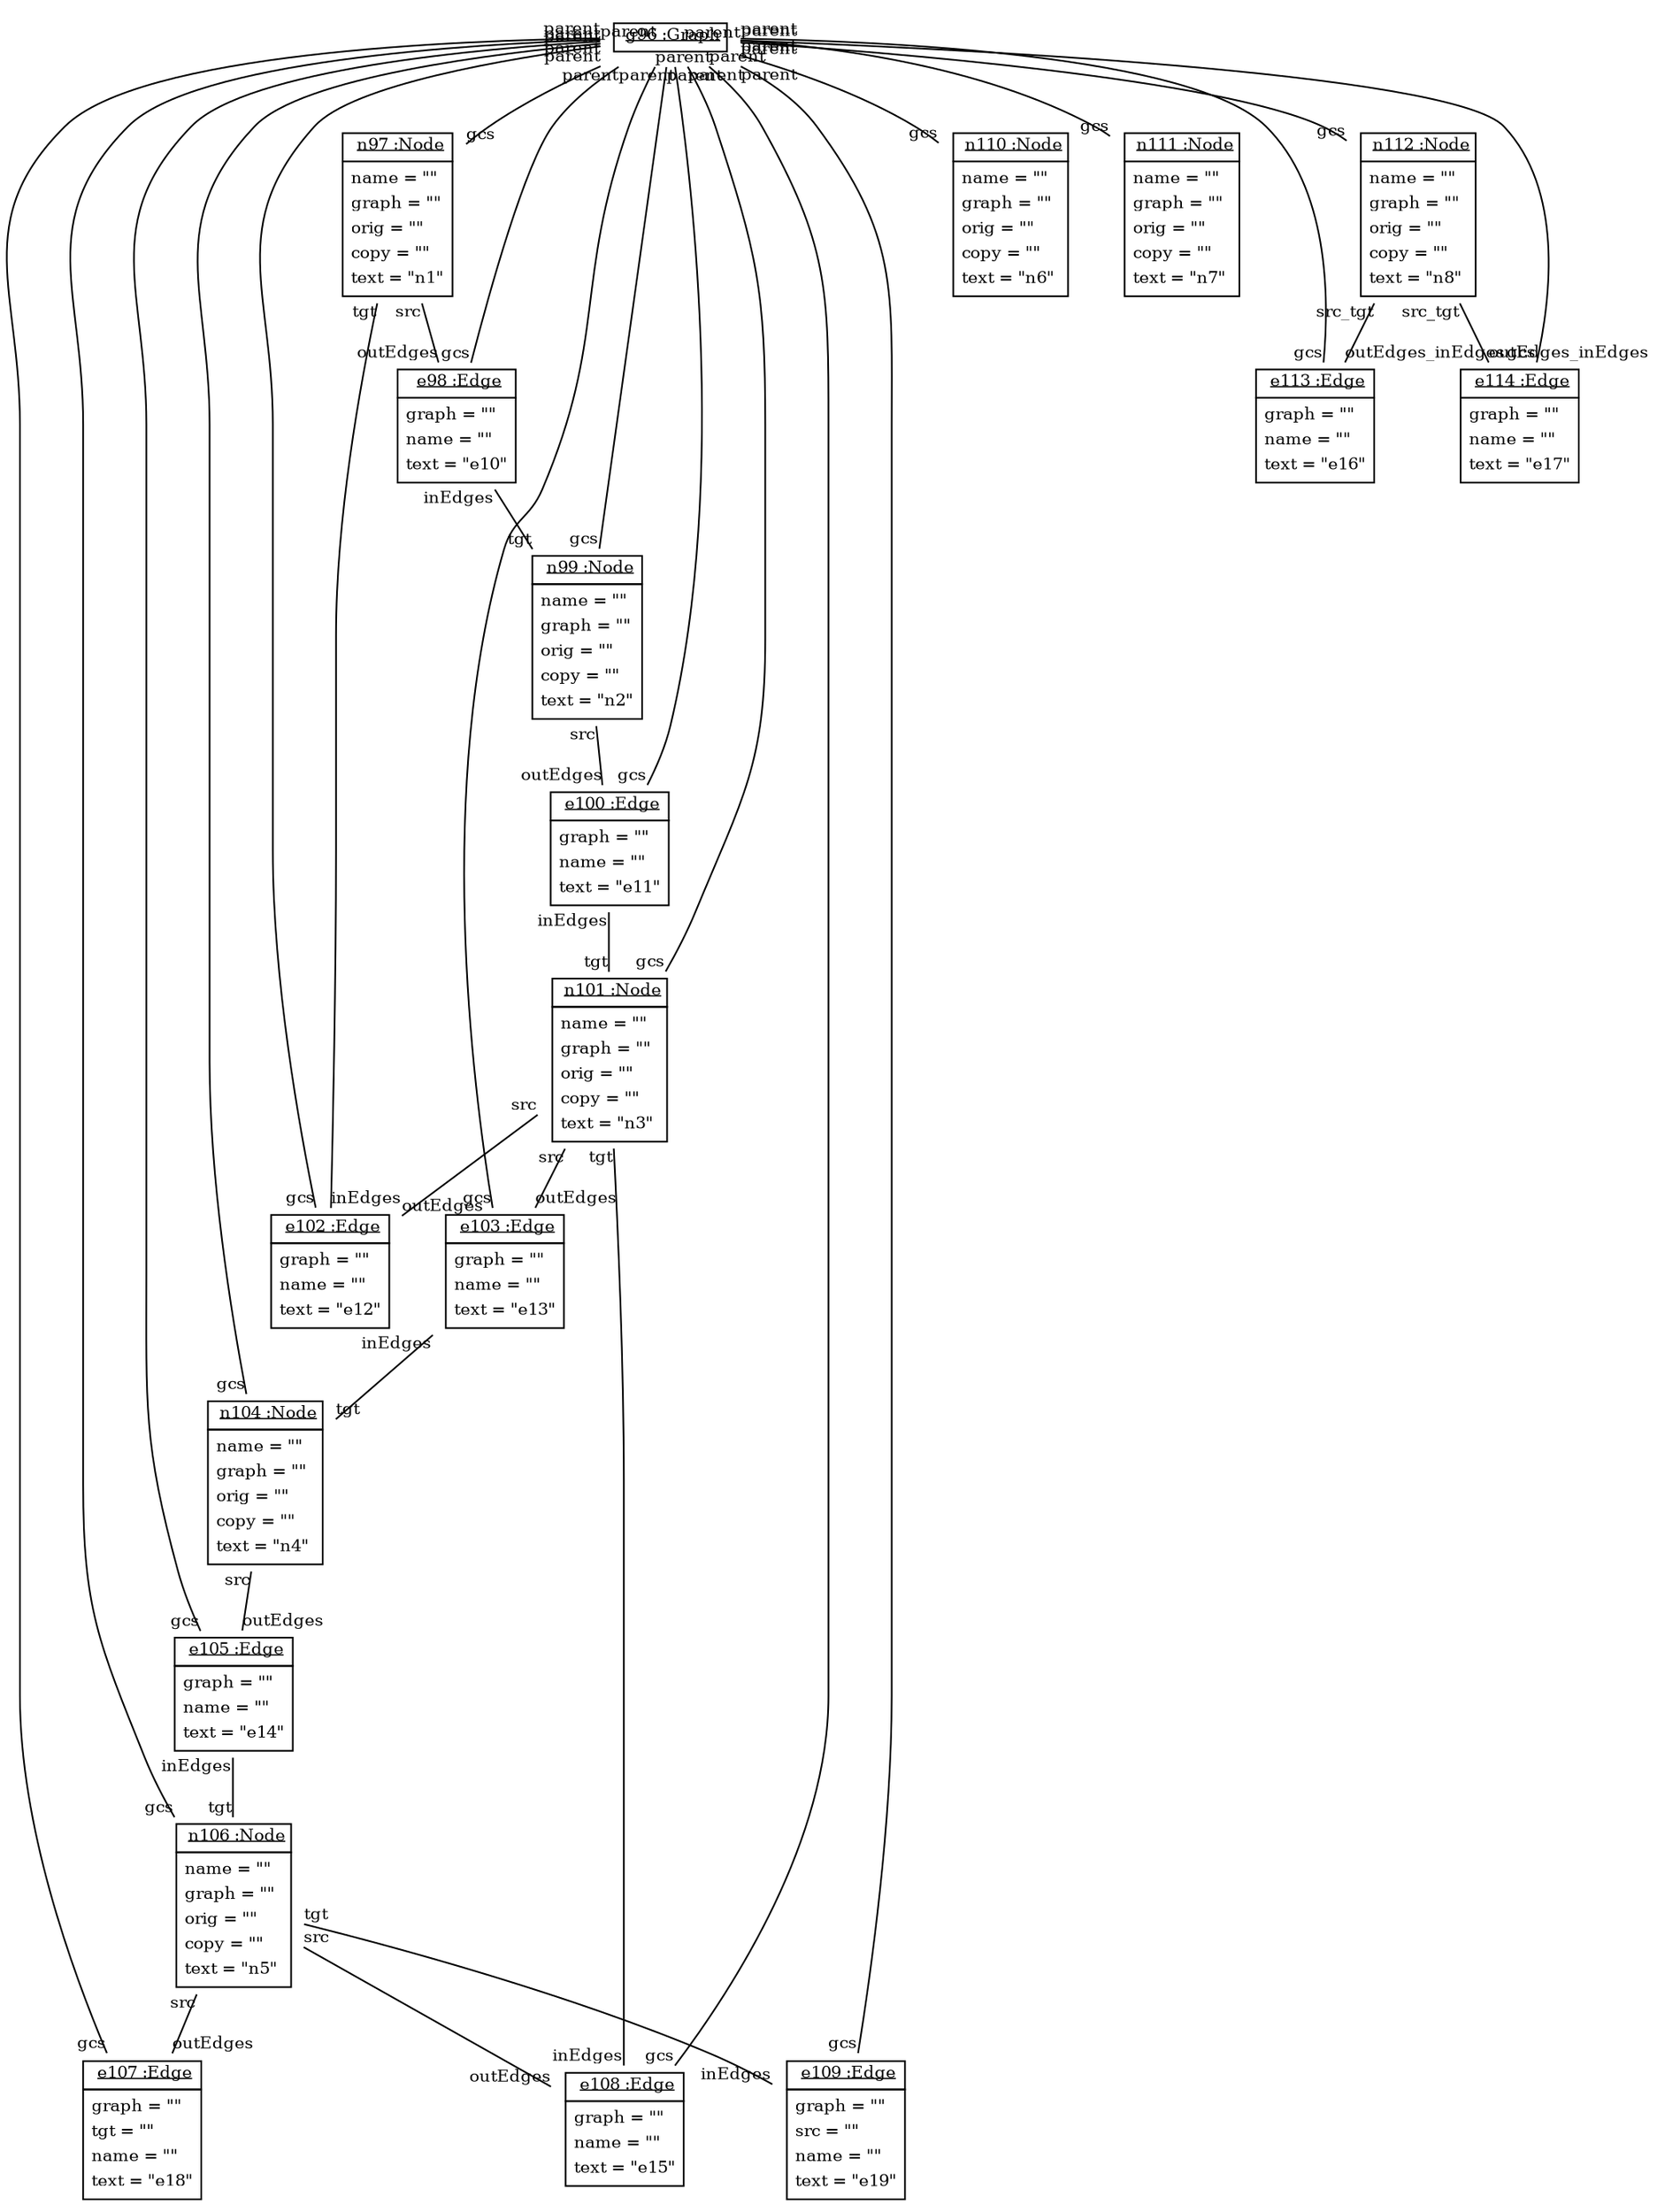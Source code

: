 graph ObjectDiagram {
   node [shape = none, fontsize = 10];
   edge [fontsize = 10];
   compound=true;

g96 [label=<<table border='0' cellborder='1' cellspacing='0'> <tr> <td href="../examples/org/sdmlib/examples/helloworld/Graph.java"> <u>g96 :Graph</u></td></tr></table>>];
n97 [label=<<table border='0' cellborder='1' cellspacing='0'> <tr> <td href="../examples/org/sdmlib/examples/helloworld/Node.java"> <u>n97 :Node</u></td></tr><tr><td><table border='0' cellborder='0' cellspacing='0'><tr><td align='left'>name = ""</td></tr><tr><td align='left'>graph = ""</td></tr><tr><td align='left'>orig = ""</td></tr><tr><td align='left'>copy = ""</td></tr><tr><td align='left'>text = "n1"</td></tr></table></td></tr></table>>];
e98 [label=<<table border='0' cellborder='1' cellspacing='0'> <tr> <td href="../examples/org/sdmlib/examples/helloworld/Edge.java"> <u>e98 :Edge</u></td></tr><tr><td><table border='0' cellborder='0' cellspacing='0'><tr><td align='left'>graph = ""</td></tr><tr><td align='left'>name = ""</td></tr><tr><td align='left'>text = "e10"</td></tr></table></td></tr></table>>];
n99 [label=<<table border='0' cellborder='1' cellspacing='0'> <tr> <td href="../examples/org/sdmlib/examples/helloworld/Node.java"> <u>n99 :Node</u></td></tr><tr><td><table border='0' cellborder='0' cellspacing='0'><tr><td align='left'>name = ""</td></tr><tr><td align='left'>graph = ""</td></tr><tr><td align='left'>orig = ""</td></tr><tr><td align='left'>copy = ""</td></tr><tr><td align='left'>text = "n2"</td></tr></table></td></tr></table>>];
e100 [label=<<table border='0' cellborder='1' cellspacing='0'> <tr> <td href="../examples/org/sdmlib/examples/helloworld/Edge.java"> <u>e100 :Edge</u></td></tr><tr><td><table border='0' cellborder='0' cellspacing='0'><tr><td align='left'>graph = ""</td></tr><tr><td align='left'>name = ""</td></tr><tr><td align='left'>text = "e11"</td></tr></table></td></tr></table>>];
n101 [label=<<table border='0' cellborder='1' cellspacing='0'> <tr> <td href="../examples/org/sdmlib/examples/helloworld/Node.java"> <u>n101 :Node</u></td></tr><tr><td><table border='0' cellborder='0' cellspacing='0'><tr><td align='left'>name = ""</td></tr><tr><td align='left'>graph = ""</td></tr><tr><td align='left'>orig = ""</td></tr><tr><td align='left'>copy = ""</td></tr><tr><td align='left'>text = "n3"</td></tr></table></td></tr></table>>];
e102 [label=<<table border='0' cellborder='1' cellspacing='0'> <tr> <td href="../examples/org/sdmlib/examples/helloworld/Edge.java"> <u>e102 :Edge</u></td></tr><tr><td><table border='0' cellborder='0' cellspacing='0'><tr><td align='left'>graph = ""</td></tr><tr><td align='left'>name = ""</td></tr><tr><td align='left'>text = "e12"</td></tr></table></td></tr></table>>];
e103 [label=<<table border='0' cellborder='1' cellspacing='0'> <tr> <td href="../examples/org/sdmlib/examples/helloworld/Edge.java"> <u>e103 :Edge</u></td></tr><tr><td><table border='0' cellborder='0' cellspacing='0'><tr><td align='left'>graph = ""</td></tr><tr><td align='left'>name = ""</td></tr><tr><td align='left'>text = "e13"</td></tr></table></td></tr></table>>];
n104 [label=<<table border='0' cellborder='1' cellspacing='0'> <tr> <td href="../examples/org/sdmlib/examples/helloworld/Node.java"> <u>n104 :Node</u></td></tr><tr><td><table border='0' cellborder='0' cellspacing='0'><tr><td align='left'>name = ""</td></tr><tr><td align='left'>graph = ""</td></tr><tr><td align='left'>orig = ""</td></tr><tr><td align='left'>copy = ""</td></tr><tr><td align='left'>text = "n4"</td></tr></table></td></tr></table>>];
e105 [label=<<table border='0' cellborder='1' cellspacing='0'> <tr> <td href="../examples/org/sdmlib/examples/helloworld/Edge.java"> <u>e105 :Edge</u></td></tr><tr><td><table border='0' cellborder='0' cellspacing='0'><tr><td align='left'>graph = ""</td></tr><tr><td align='left'>name = ""</td></tr><tr><td align='left'>text = "e14"</td></tr></table></td></tr></table>>];
n106 [label=<<table border='0' cellborder='1' cellspacing='0'> <tr> <td href="../examples/org/sdmlib/examples/helloworld/Node.java"> <u>n106 :Node</u></td></tr><tr><td><table border='0' cellborder='0' cellspacing='0'><tr><td align='left'>name = ""</td></tr><tr><td align='left'>graph = ""</td></tr><tr><td align='left'>orig = ""</td></tr><tr><td align='left'>copy = ""</td></tr><tr><td align='left'>text = "n5"</td></tr></table></td></tr></table>>];
e107 [label=<<table border='0' cellborder='1' cellspacing='0'> <tr> <td href="../examples/org/sdmlib/examples/helloworld/Edge.java"> <u>e107 :Edge</u></td></tr><tr><td><table border='0' cellborder='0' cellspacing='0'><tr><td align='left'>graph = ""</td></tr><tr><td align='left'>tgt = ""</td></tr><tr><td align='left'>name = ""</td></tr><tr><td align='left'>text = "e18"</td></tr></table></td></tr></table>>];
e108 [label=<<table border='0' cellborder='1' cellspacing='0'> <tr> <td href="../examples/org/sdmlib/examples/helloworld/Edge.java"> <u>e108 :Edge</u></td></tr><tr><td><table border='0' cellborder='0' cellspacing='0'><tr><td align='left'>graph = ""</td></tr><tr><td align='left'>name = ""</td></tr><tr><td align='left'>text = "e15"</td></tr></table></td></tr></table>>];
e109 [label=<<table border='0' cellborder='1' cellspacing='0'> <tr> <td href="../examples/org/sdmlib/examples/helloworld/Edge.java"> <u>e109 :Edge</u></td></tr><tr><td><table border='0' cellborder='0' cellspacing='0'><tr><td align='left'>graph = ""</td></tr><tr><td align='left'>src = ""</td></tr><tr><td align='left'>name = ""</td></tr><tr><td align='left'>text = "e19"</td></tr></table></td></tr></table>>];
n110 [label=<<table border='0' cellborder='1' cellspacing='0'> <tr> <td href="../examples/org/sdmlib/examples/helloworld/Node.java"> <u>n110 :Node</u></td></tr><tr><td><table border='0' cellborder='0' cellspacing='0'><tr><td align='left'>name = ""</td></tr><tr><td align='left'>graph = ""</td></tr><tr><td align='left'>orig = ""</td></tr><tr><td align='left'>copy = ""</td></tr><tr><td align='left'>text = "n6"</td></tr></table></td></tr></table>>];
n111 [label=<<table border='0' cellborder='1' cellspacing='0'> <tr> <td href="../examples/org/sdmlib/examples/helloworld/Node.java"> <u>n111 :Node</u></td></tr><tr><td><table border='0' cellborder='0' cellspacing='0'><tr><td align='left'>name = ""</td></tr><tr><td align='left'>graph = ""</td></tr><tr><td align='left'>orig = ""</td></tr><tr><td align='left'>copy = ""</td></tr><tr><td align='left'>text = "n7"</td></tr></table></td></tr></table>>];
n112 [label=<<table border='0' cellborder='1' cellspacing='0'> <tr> <td href="../examples/org/sdmlib/examples/helloworld/Node.java"> <u>n112 :Node</u></td></tr><tr><td><table border='0' cellborder='0' cellspacing='0'><tr><td align='left'>name = ""</td></tr><tr><td align='left'>graph = ""</td></tr><tr><td align='left'>orig = ""</td></tr><tr><td align='left'>copy = ""</td></tr><tr><td align='left'>text = "n8"</td></tr></table></td></tr></table>>];
e113 [label=<<table border='0' cellborder='1' cellspacing='0'> <tr> <td href="../examples/org/sdmlib/examples/helloworld/Edge.java"> <u>e113 :Edge</u></td></tr><tr><td><table border='0' cellborder='0' cellspacing='0'><tr><td align='left'>graph = ""</td></tr><tr><td align='left'>name = ""</td></tr><tr><td align='left'>text = "e16"</td></tr></table></td></tr></table>>];
e114 [label=<<table border='0' cellborder='1' cellspacing='0'> <tr> <td href="../examples/org/sdmlib/examples/helloworld/Edge.java"> <u>e114 :Edge</u></td></tr><tr><td><table border='0' cellborder='0' cellspacing='0'><tr><td align='left'>graph = ""</td></tr><tr><td align='left'>name = ""</td></tr><tr><td align='left'>text = "e17"</td></tr></table></td></tr></table>>];

g96 -- n97 [headlabel = "gcs" taillabel = "parent"];
g96 -- n99 [headlabel = "gcs" taillabel = "parent"];
g96 -- n101 [headlabel = "gcs" taillabel = "parent"];
g96 -- n104 [headlabel = "gcs" taillabel = "parent"];
g96 -- n106 [headlabel = "gcs" taillabel = "parent"];
g96 -- n110 [headlabel = "gcs" taillabel = "parent"];
g96 -- n111 [headlabel = "gcs" taillabel = "parent"];
g96 -- n112 [headlabel = "gcs" taillabel = "parent"];
g96 -- e107 [headlabel = "gcs" taillabel = "parent"];
g96 -- e109 [headlabel = "gcs" taillabel = "parent"];
g96 -- e98 [headlabel = "gcs" taillabel = "parent"];
g96 -- e100 [headlabel = "gcs" taillabel = "parent"];
g96 -- e102 [headlabel = "gcs" taillabel = "parent"];
g96 -- e103 [headlabel = "gcs" taillabel = "parent"];
g96 -- e105 [headlabel = "gcs" taillabel = "parent"];
g96 -- e108 [headlabel = "gcs" taillabel = "parent"];
g96 -- e113 [headlabel = "gcs" taillabel = "parent"];
g96 -- e114 [headlabel = "gcs" taillabel = "parent"];
n97 -- e98 [headlabel = "outEdges" taillabel = "src"];
n97 -- e102 [headlabel = "inEdges" taillabel = "tgt"];
e98 -- n99 [headlabel = "tgt" taillabel = "inEdges"];
n99 -- e100 [headlabel = "outEdges" taillabel = "src"];
e100 -- n101 [headlabel = "tgt" taillabel = "inEdges"];
n101 -- e102 [headlabel = "outEdges" taillabel = "src"];
n101 -- e103 [headlabel = "outEdges" taillabel = "src"];
n101 -- e108 [headlabel = "inEdges" taillabel = "tgt"];
e103 -- n104 [headlabel = "tgt" taillabel = "inEdges"];
n104 -- e105 [headlabel = "outEdges" taillabel = "src"];
e105 -- n106 [headlabel = "tgt" taillabel = "inEdges"];
n106 -- e107 [headlabel = "outEdges" taillabel = "src"];
n106 -- e108 [headlabel = "outEdges" taillabel = "src"];
n106 -- e109 [headlabel = "inEdges" taillabel = "tgt"];
n112 -- e113 [headlabel = "outEdges_inEdges" taillabel = "src_tgt"];
n112 -- e114 [headlabel = "outEdges_inEdges" taillabel = "src_tgt"];
}
